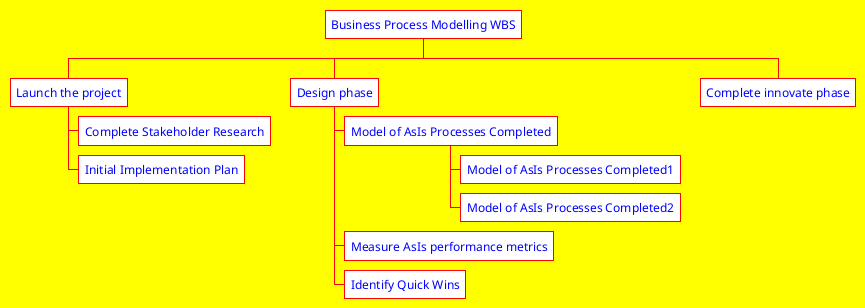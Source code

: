 {
  "sha1": "n7tnmrjt3g3dzzitpr6z38edbtfxd2r",
  "insertion": {
    "when": "2024-06-04T17:28:38.260Z",
    "user": "plantuml@gmail.com"
  }
}
@startwbs
<style>
mindmapDiagram, wbsDiagram {
  root {
    BackgroundColor yellow
    FontColor blue
    LineColor red
    LineThickness 1
    Margin 10
    Padding 6
    Shadowing 0.0
  }
  element {
    BackgroundColor white
    LineThickness 1
  }
}
</style>

* Business Process Modelling WBS
** Launch the project
*** Complete Stakeholder Research
*** Initial Implementation Plan
** Design phase
*** Model of AsIs Processes Completed
**** Model of AsIs Processes Completed1
**** Model of AsIs Processes Completed2
*** Measure AsIs performance metrics
*** Identify Quick Wins
** Complete innovate phase
@endwbs
